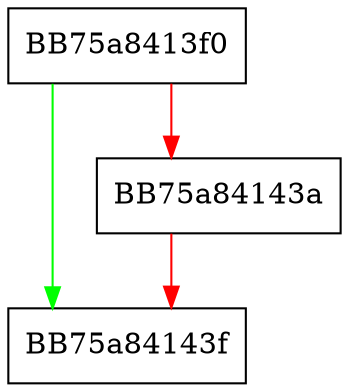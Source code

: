 digraph AddPair {
  node [shape="box"];
  graph [splines=ortho];
  BB75a8413f0 -> BB75a84143f [color="green"];
  BB75a8413f0 -> BB75a84143a [color="red"];
  BB75a84143a -> BB75a84143f [color="red"];
}